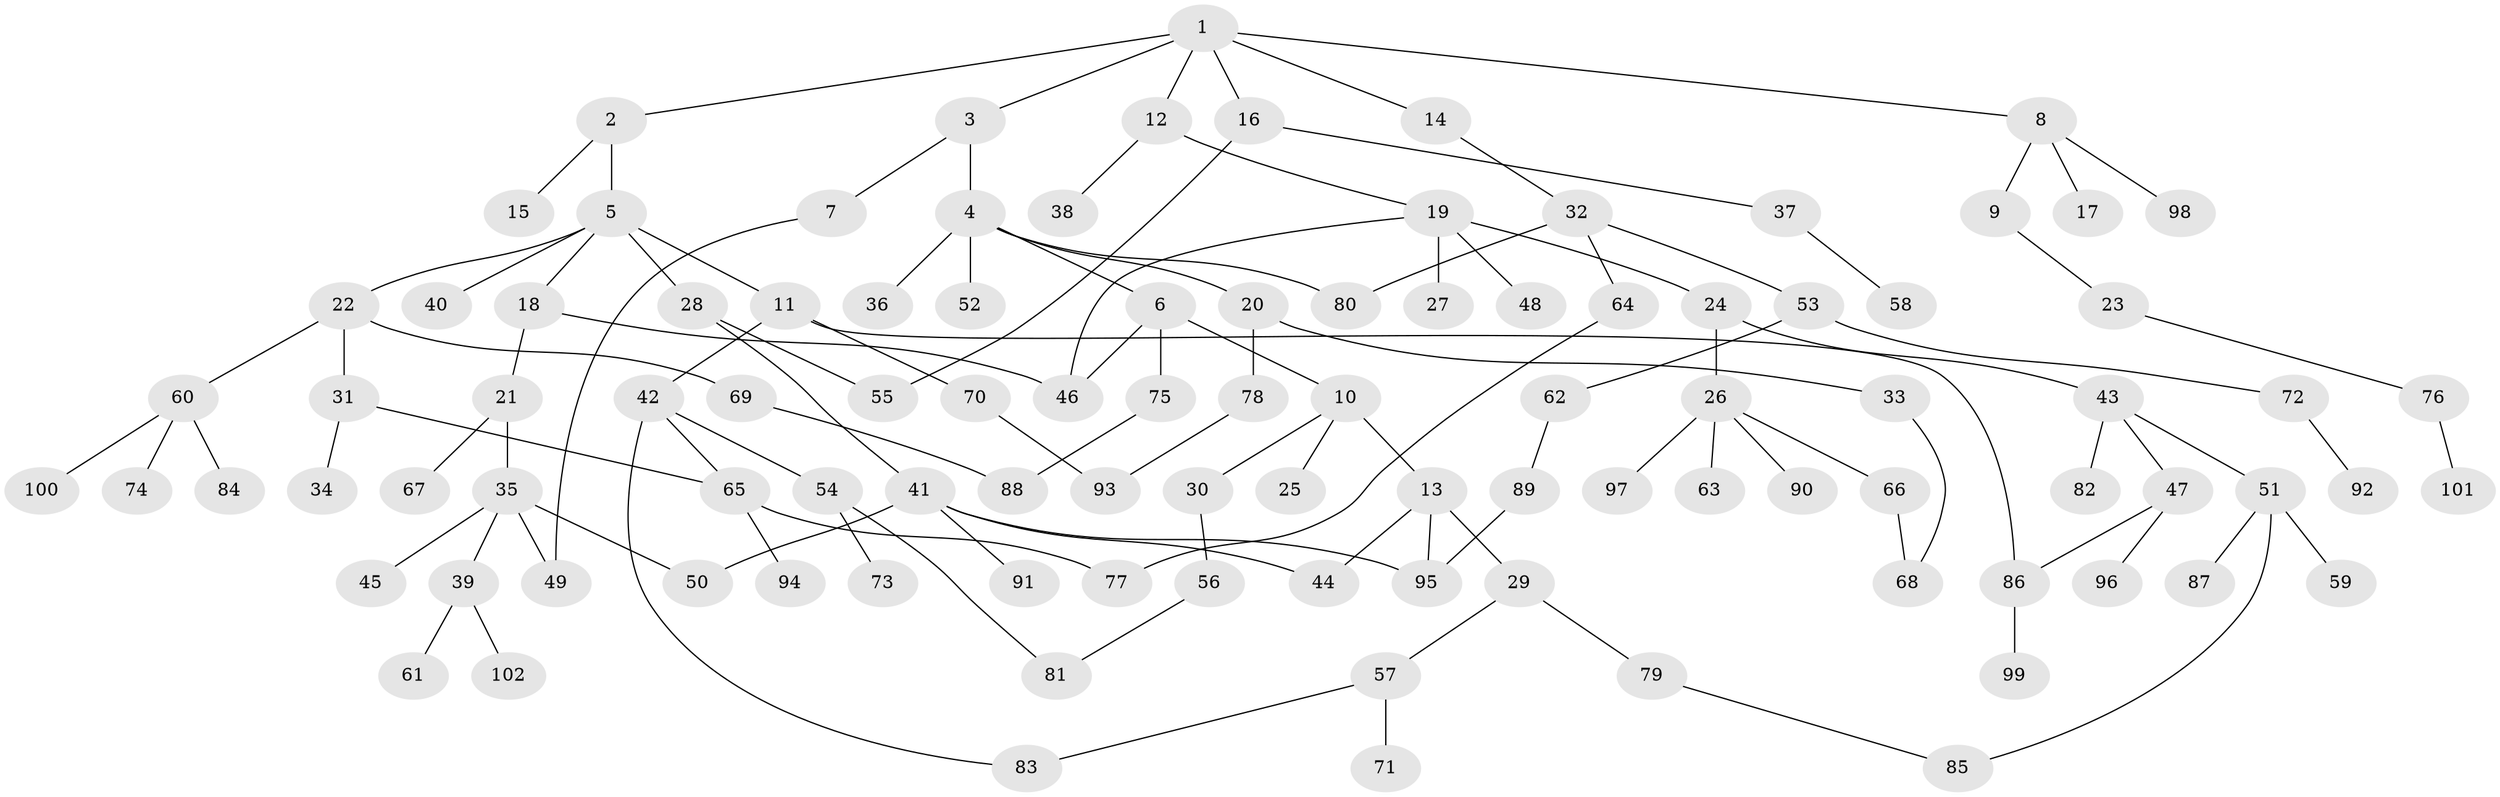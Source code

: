 // Generated by graph-tools (version 1.1) at 2025/34/03/09/25 02:34:31]
// undirected, 102 vertices, 119 edges
graph export_dot {
graph [start="1"]
  node [color=gray90,style=filled];
  1;
  2;
  3;
  4;
  5;
  6;
  7;
  8;
  9;
  10;
  11;
  12;
  13;
  14;
  15;
  16;
  17;
  18;
  19;
  20;
  21;
  22;
  23;
  24;
  25;
  26;
  27;
  28;
  29;
  30;
  31;
  32;
  33;
  34;
  35;
  36;
  37;
  38;
  39;
  40;
  41;
  42;
  43;
  44;
  45;
  46;
  47;
  48;
  49;
  50;
  51;
  52;
  53;
  54;
  55;
  56;
  57;
  58;
  59;
  60;
  61;
  62;
  63;
  64;
  65;
  66;
  67;
  68;
  69;
  70;
  71;
  72;
  73;
  74;
  75;
  76;
  77;
  78;
  79;
  80;
  81;
  82;
  83;
  84;
  85;
  86;
  87;
  88;
  89;
  90;
  91;
  92;
  93;
  94;
  95;
  96;
  97;
  98;
  99;
  100;
  101;
  102;
  1 -- 2;
  1 -- 3;
  1 -- 8;
  1 -- 12;
  1 -- 14;
  1 -- 16;
  2 -- 5;
  2 -- 15;
  3 -- 4;
  3 -- 7;
  4 -- 6;
  4 -- 20;
  4 -- 36;
  4 -- 52;
  4 -- 80;
  5 -- 11;
  5 -- 18;
  5 -- 22;
  5 -- 28;
  5 -- 40;
  6 -- 10;
  6 -- 75;
  6 -- 46;
  7 -- 49;
  8 -- 9;
  8 -- 17;
  8 -- 98;
  9 -- 23;
  10 -- 13;
  10 -- 25;
  10 -- 30;
  11 -- 42;
  11 -- 70;
  11 -- 86;
  12 -- 19;
  12 -- 38;
  13 -- 29;
  13 -- 44;
  13 -- 95;
  14 -- 32;
  16 -- 37;
  16 -- 55;
  18 -- 21;
  18 -- 46;
  19 -- 24;
  19 -- 27;
  19 -- 48;
  19 -- 46;
  20 -- 33;
  20 -- 78;
  21 -- 35;
  21 -- 67;
  22 -- 31;
  22 -- 60;
  22 -- 69;
  23 -- 76;
  24 -- 26;
  24 -- 43;
  26 -- 63;
  26 -- 66;
  26 -- 90;
  26 -- 97;
  28 -- 41;
  28 -- 55;
  29 -- 57;
  29 -- 79;
  30 -- 56;
  31 -- 34;
  31 -- 65;
  32 -- 53;
  32 -- 64;
  32 -- 80;
  33 -- 68;
  35 -- 39;
  35 -- 45;
  35 -- 50;
  35 -- 49;
  37 -- 58;
  39 -- 61;
  39 -- 102;
  41 -- 91;
  41 -- 44;
  41 -- 95;
  41 -- 50;
  42 -- 54;
  42 -- 65;
  42 -- 83;
  43 -- 47;
  43 -- 51;
  43 -- 82;
  47 -- 96;
  47 -- 86;
  51 -- 59;
  51 -- 87;
  51 -- 85;
  53 -- 62;
  53 -- 72;
  54 -- 73;
  54 -- 81;
  56 -- 81;
  57 -- 71;
  57 -- 83;
  60 -- 74;
  60 -- 84;
  60 -- 100;
  62 -- 89;
  64 -- 77;
  65 -- 94;
  65 -- 77;
  66 -- 68;
  69 -- 88;
  70 -- 93;
  72 -- 92;
  75 -- 88;
  76 -- 101;
  78 -- 93;
  79 -- 85;
  86 -- 99;
  89 -- 95;
}

